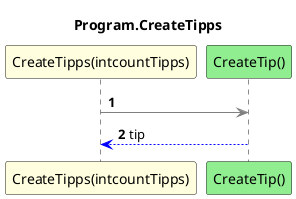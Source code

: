 @startuml Program.CreateTipps
title Program.CreateTipps
participant "CreateTipps(intcountTipps)" as CreateTipps_p0 #LightYellow
participant "CreateTip()" as CreateTip #LightGreen
autonumber
CreateTipps_p0 -[#grey]> CreateTip
CreateTip -[#blue]-> CreateTipps_p0 : tip
@enduml
